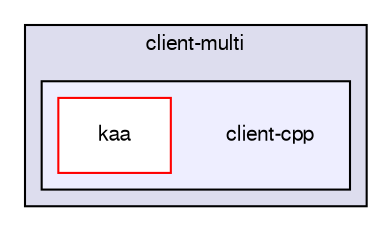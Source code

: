digraph "/var/lib/jenkins/workspace/kaa/client/client-multi/client-cpp" {
  bgcolor=transparent;
  compound=true
  node [ fontsize="10", fontname="FreeSans"];
  edge [ labelfontsize="10", labelfontname="FreeSans"];
  subgraph clusterdir_c5da0f30310fc757720a9094f646e23f {
    graph [ bgcolor="#ddddee", pencolor="black", label="client-multi" fontname="FreeSans", fontsize="10", URL="dir_c5da0f30310fc757720a9094f646e23f.html"]
  subgraph clusterdir_b4707f96439e1be78e13edd89e000258 {
    graph [ bgcolor="#eeeeff", pencolor="black", label="" URL="dir_b4707f96439e1be78e13edd89e000258.html"];
    dir_b4707f96439e1be78e13edd89e000258 [shape=plaintext label="client-cpp"];
    dir_870bea017f31390b9e86f2a1fca8623f [shape=box label="kaa" color="red" fillcolor="white" style="filled" URL="dir_870bea017f31390b9e86f2a1fca8623f.html"];
  }
  }
}
